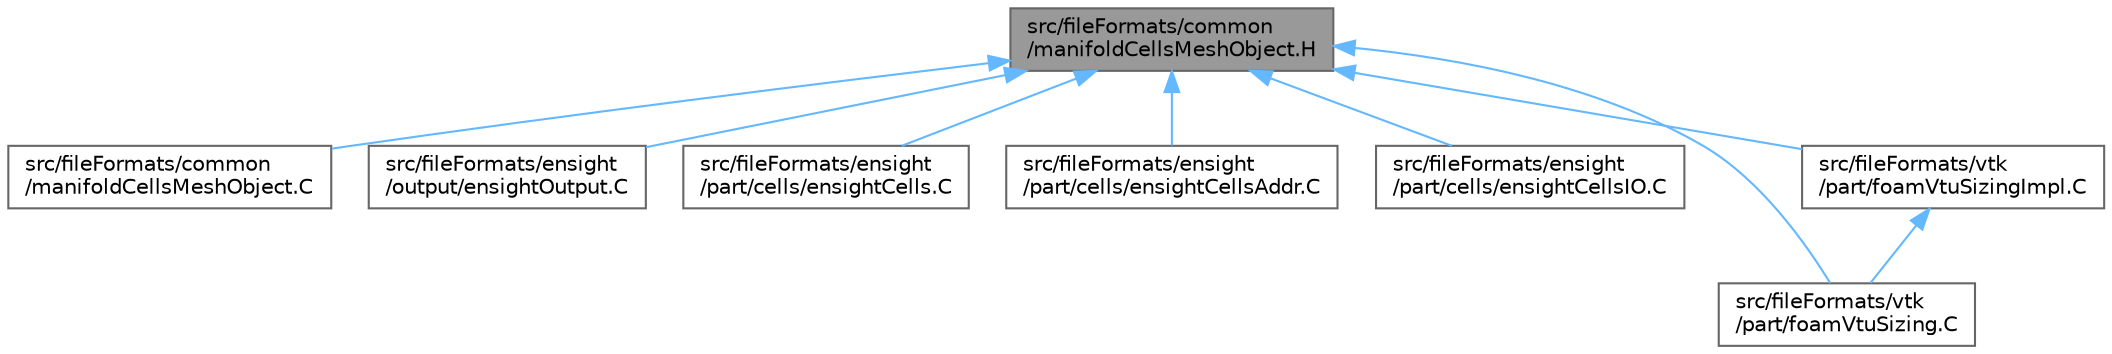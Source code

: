 digraph "src/fileFormats/common/manifoldCellsMeshObject.H"
{
 // LATEX_PDF_SIZE
  bgcolor="transparent";
  edge [fontname=Helvetica,fontsize=10,labelfontname=Helvetica,labelfontsize=10];
  node [fontname=Helvetica,fontsize=10,shape=box,height=0.2,width=0.4];
  Node1 [id="Node000001",label="src/fileFormats/common\l/manifoldCellsMeshObject.H",height=0.2,width=0.4,color="gray40", fillcolor="grey60", style="filled", fontcolor="black",tooltip=" "];
  Node1 -> Node2 [id="edge1_Node000001_Node000002",dir="back",color="steelblue1",style="solid",tooltip=" "];
  Node2 [id="Node000002",label="src/fileFormats/common\l/manifoldCellsMeshObject.C",height=0.2,width=0.4,color="grey40", fillcolor="white", style="filled",URL="$manifoldCellsMeshObject_8C.html",tooltip=" "];
  Node1 -> Node3 [id="edge2_Node000001_Node000003",dir="back",color="steelblue1",style="solid",tooltip=" "];
  Node3 [id="Node000003",label="src/fileFormats/ensight\l/output/ensightOutput.C",height=0.2,width=0.4,color="grey40", fillcolor="white", style="filled",URL="$ensightOutput_8C.html",tooltip=" "];
  Node1 -> Node4 [id="edge3_Node000001_Node000004",dir="back",color="steelblue1",style="solid",tooltip=" "];
  Node4 [id="Node000004",label="src/fileFormats/ensight\l/part/cells/ensightCells.C",height=0.2,width=0.4,color="grey40", fillcolor="white", style="filled",URL="$ensightCells_8C.html",tooltip=" "];
  Node1 -> Node5 [id="edge4_Node000001_Node000005",dir="back",color="steelblue1",style="solid",tooltip=" "];
  Node5 [id="Node000005",label="src/fileFormats/ensight\l/part/cells/ensightCellsAddr.C",height=0.2,width=0.4,color="grey40", fillcolor="white", style="filled",URL="$ensightCellsAddr_8C.html",tooltip=" "];
  Node1 -> Node6 [id="edge5_Node000001_Node000006",dir="back",color="steelblue1",style="solid",tooltip=" "];
  Node6 [id="Node000006",label="src/fileFormats/ensight\l/part/cells/ensightCellsIO.C",height=0.2,width=0.4,color="grey40", fillcolor="white", style="filled",URL="$ensightCellsIO_8C.html",tooltip=" "];
  Node1 -> Node7 [id="edge6_Node000001_Node000007",dir="back",color="steelblue1",style="solid",tooltip=" "];
  Node7 [id="Node000007",label="src/fileFormats/vtk\l/part/foamVtuSizing.C",height=0.2,width=0.4,color="grey40", fillcolor="white", style="filled",URL="$foamVtuSizing_8C.html",tooltip=" "];
  Node1 -> Node8 [id="edge7_Node000001_Node000008",dir="back",color="steelblue1",style="solid",tooltip=" "];
  Node8 [id="Node000008",label="src/fileFormats/vtk\l/part/foamVtuSizingImpl.C",height=0.2,width=0.4,color="grey40", fillcolor="white", style="filled",URL="$foamVtuSizingImpl_8C.html",tooltip=" "];
  Node8 -> Node7 [id="edge8_Node000008_Node000007",dir="back",color="steelblue1",style="solid",tooltip=" "];
}
